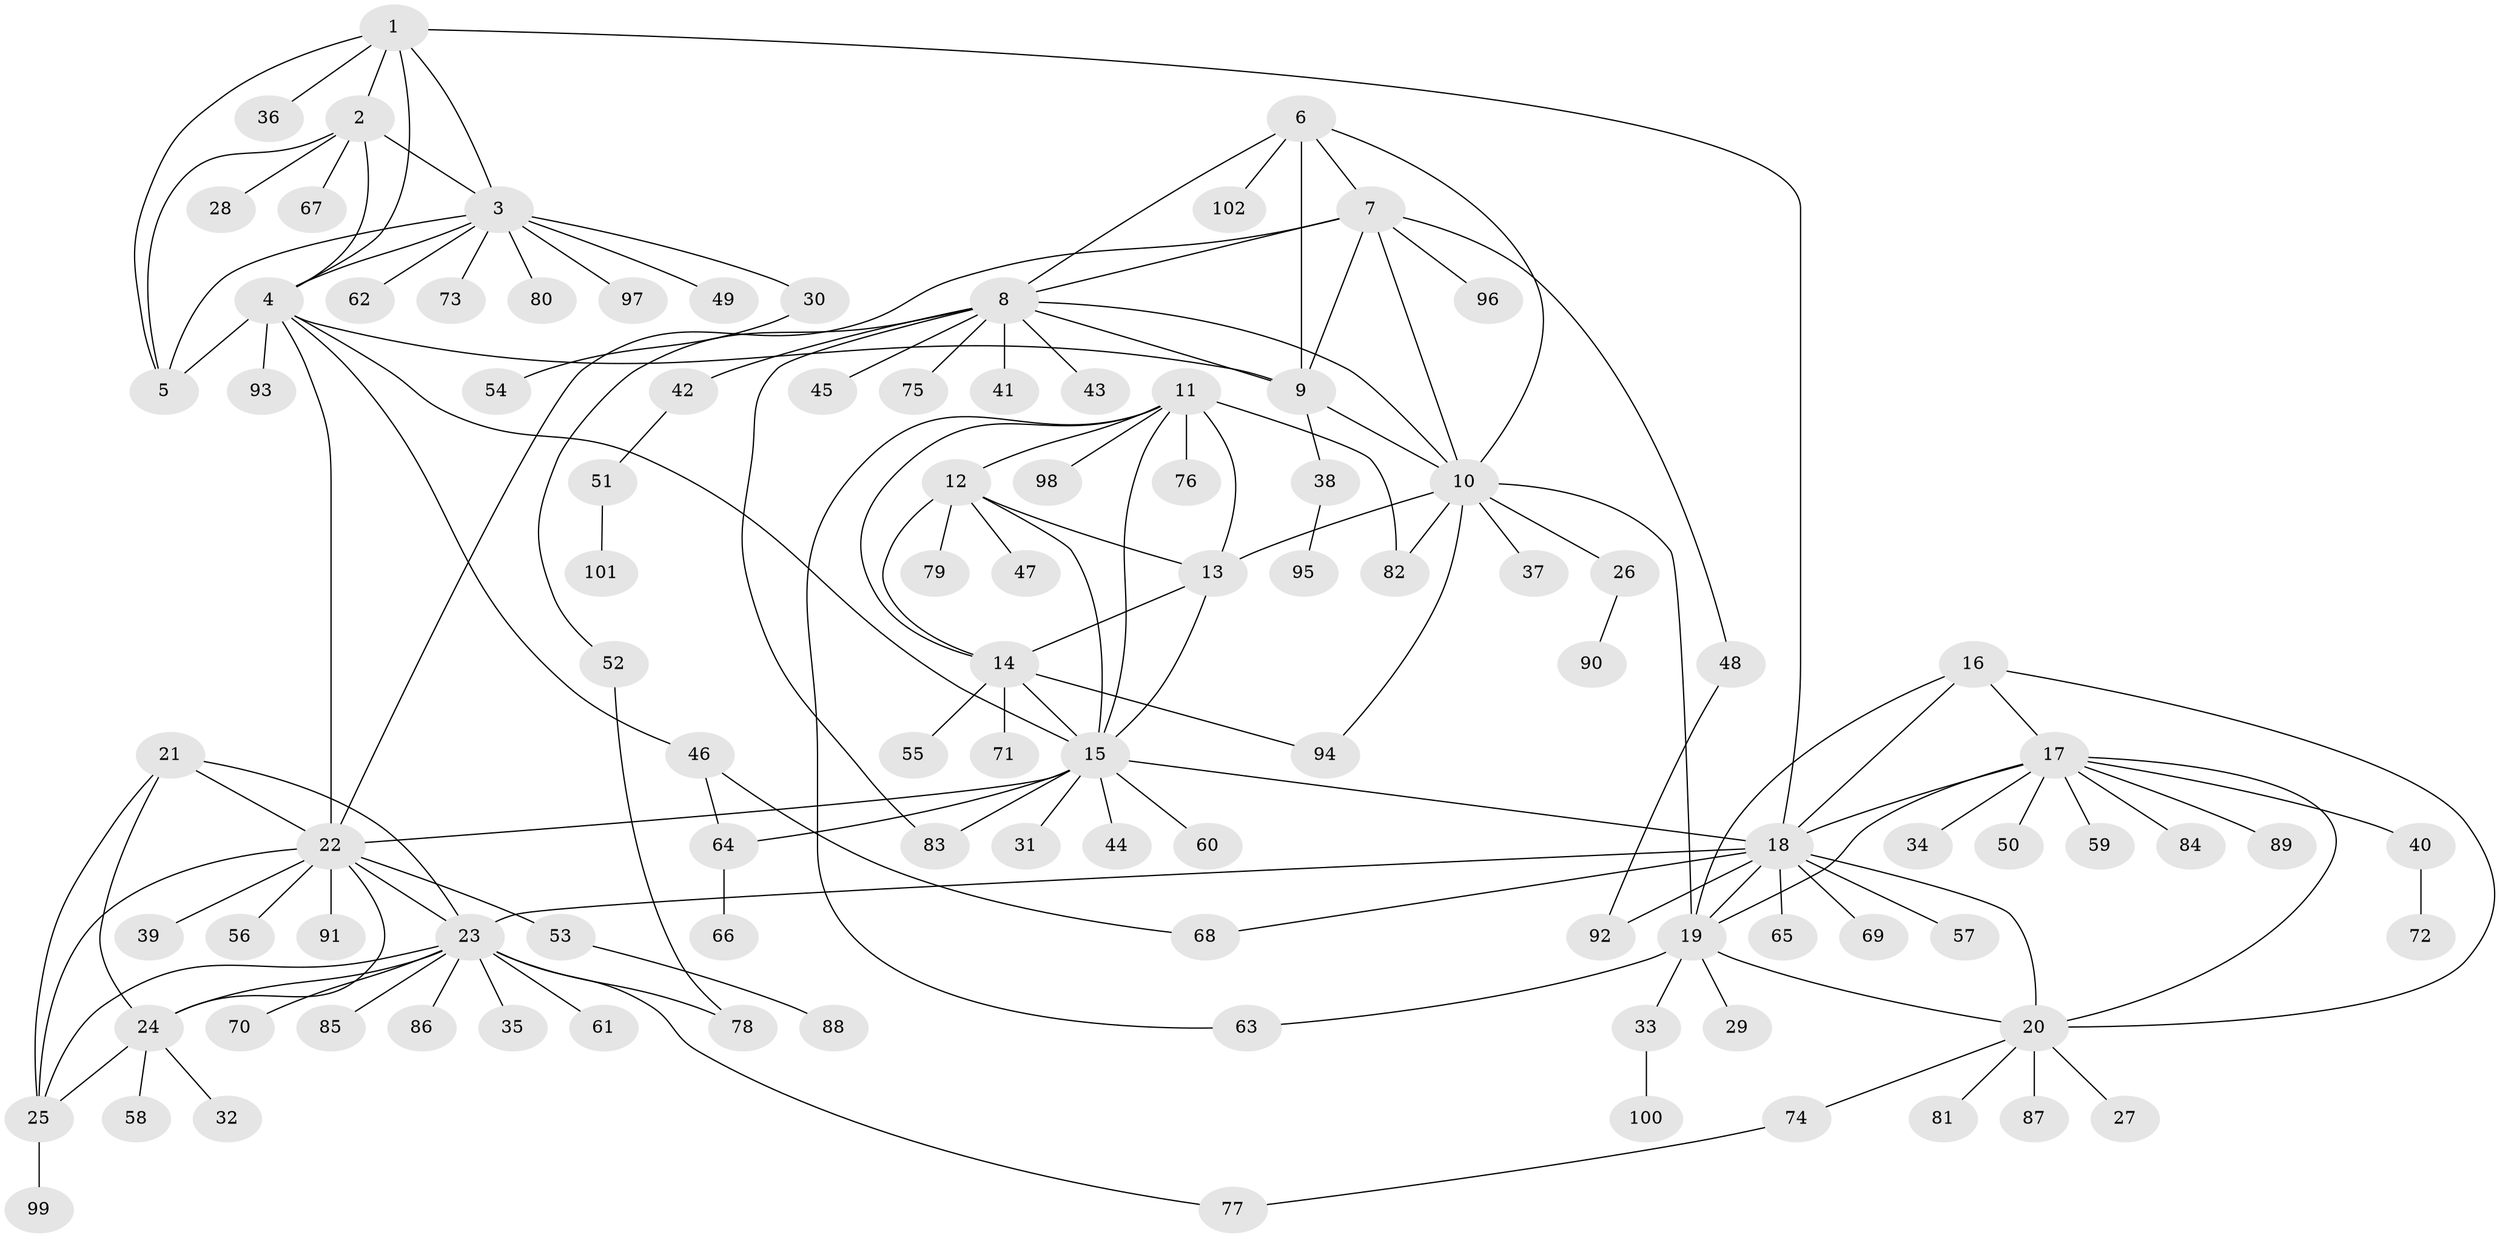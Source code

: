 // coarse degree distribution, {6: 0.04918032786885246, 4: 0.04918032786885246, 10: 0.03278688524590164, 9: 0.01639344262295082, 5: 0.04918032786885246, 11: 0.03278688524590164, 8: 0.01639344262295082, 16: 0.01639344262295082, 2: 0.11475409836065574, 3: 0.01639344262295082, 7: 0.01639344262295082, 1: 0.5901639344262295}
// Generated by graph-tools (version 1.1) at 2025/19/03/04/25 18:19:44]
// undirected, 102 vertices, 146 edges
graph export_dot {
graph [start="1"]
  node [color=gray90,style=filled];
  1;
  2;
  3;
  4;
  5;
  6;
  7;
  8;
  9;
  10;
  11;
  12;
  13;
  14;
  15;
  16;
  17;
  18;
  19;
  20;
  21;
  22;
  23;
  24;
  25;
  26;
  27;
  28;
  29;
  30;
  31;
  32;
  33;
  34;
  35;
  36;
  37;
  38;
  39;
  40;
  41;
  42;
  43;
  44;
  45;
  46;
  47;
  48;
  49;
  50;
  51;
  52;
  53;
  54;
  55;
  56;
  57;
  58;
  59;
  60;
  61;
  62;
  63;
  64;
  65;
  66;
  67;
  68;
  69;
  70;
  71;
  72;
  73;
  74;
  75;
  76;
  77;
  78;
  79;
  80;
  81;
  82;
  83;
  84;
  85;
  86;
  87;
  88;
  89;
  90;
  91;
  92;
  93;
  94;
  95;
  96;
  97;
  98;
  99;
  100;
  101;
  102;
  1 -- 2;
  1 -- 3;
  1 -- 4;
  1 -- 5;
  1 -- 18;
  1 -- 36;
  2 -- 3;
  2 -- 4;
  2 -- 5;
  2 -- 28;
  2 -- 67;
  3 -- 4;
  3 -- 5;
  3 -- 30;
  3 -- 49;
  3 -- 62;
  3 -- 73;
  3 -- 80;
  3 -- 97;
  4 -- 5;
  4 -- 9;
  4 -- 15;
  4 -- 22;
  4 -- 46;
  4 -- 93;
  6 -- 7;
  6 -- 8;
  6 -- 9;
  6 -- 10;
  6 -- 102;
  7 -- 8;
  7 -- 9;
  7 -- 10;
  7 -- 22;
  7 -- 48;
  7 -- 96;
  8 -- 9;
  8 -- 10;
  8 -- 41;
  8 -- 42;
  8 -- 43;
  8 -- 45;
  8 -- 52;
  8 -- 75;
  8 -- 83;
  9 -- 10;
  9 -- 38;
  10 -- 13;
  10 -- 19;
  10 -- 26;
  10 -- 37;
  10 -- 82;
  10 -- 94;
  11 -- 12;
  11 -- 13;
  11 -- 14;
  11 -- 15;
  11 -- 63;
  11 -- 76;
  11 -- 82;
  11 -- 98;
  12 -- 13;
  12 -- 14;
  12 -- 15;
  12 -- 47;
  12 -- 79;
  13 -- 14;
  13 -- 15;
  14 -- 15;
  14 -- 55;
  14 -- 71;
  14 -- 94;
  15 -- 18;
  15 -- 22;
  15 -- 31;
  15 -- 44;
  15 -- 60;
  15 -- 64;
  15 -- 83;
  16 -- 17;
  16 -- 18;
  16 -- 19;
  16 -- 20;
  17 -- 18;
  17 -- 19;
  17 -- 20;
  17 -- 34;
  17 -- 40;
  17 -- 50;
  17 -- 59;
  17 -- 84;
  17 -- 89;
  18 -- 19;
  18 -- 20;
  18 -- 23;
  18 -- 57;
  18 -- 65;
  18 -- 68;
  18 -- 69;
  18 -- 92;
  19 -- 20;
  19 -- 29;
  19 -- 33;
  19 -- 63;
  20 -- 27;
  20 -- 74;
  20 -- 81;
  20 -- 87;
  21 -- 22;
  21 -- 23;
  21 -- 24;
  21 -- 25;
  22 -- 23;
  22 -- 24;
  22 -- 25;
  22 -- 39;
  22 -- 53;
  22 -- 56;
  22 -- 91;
  23 -- 24;
  23 -- 25;
  23 -- 35;
  23 -- 61;
  23 -- 70;
  23 -- 77;
  23 -- 78;
  23 -- 85;
  23 -- 86;
  24 -- 25;
  24 -- 32;
  24 -- 58;
  25 -- 99;
  26 -- 90;
  30 -- 54;
  33 -- 100;
  38 -- 95;
  40 -- 72;
  42 -- 51;
  46 -- 64;
  46 -- 68;
  48 -- 92;
  51 -- 101;
  52 -- 78;
  53 -- 88;
  64 -- 66;
  74 -- 77;
}
